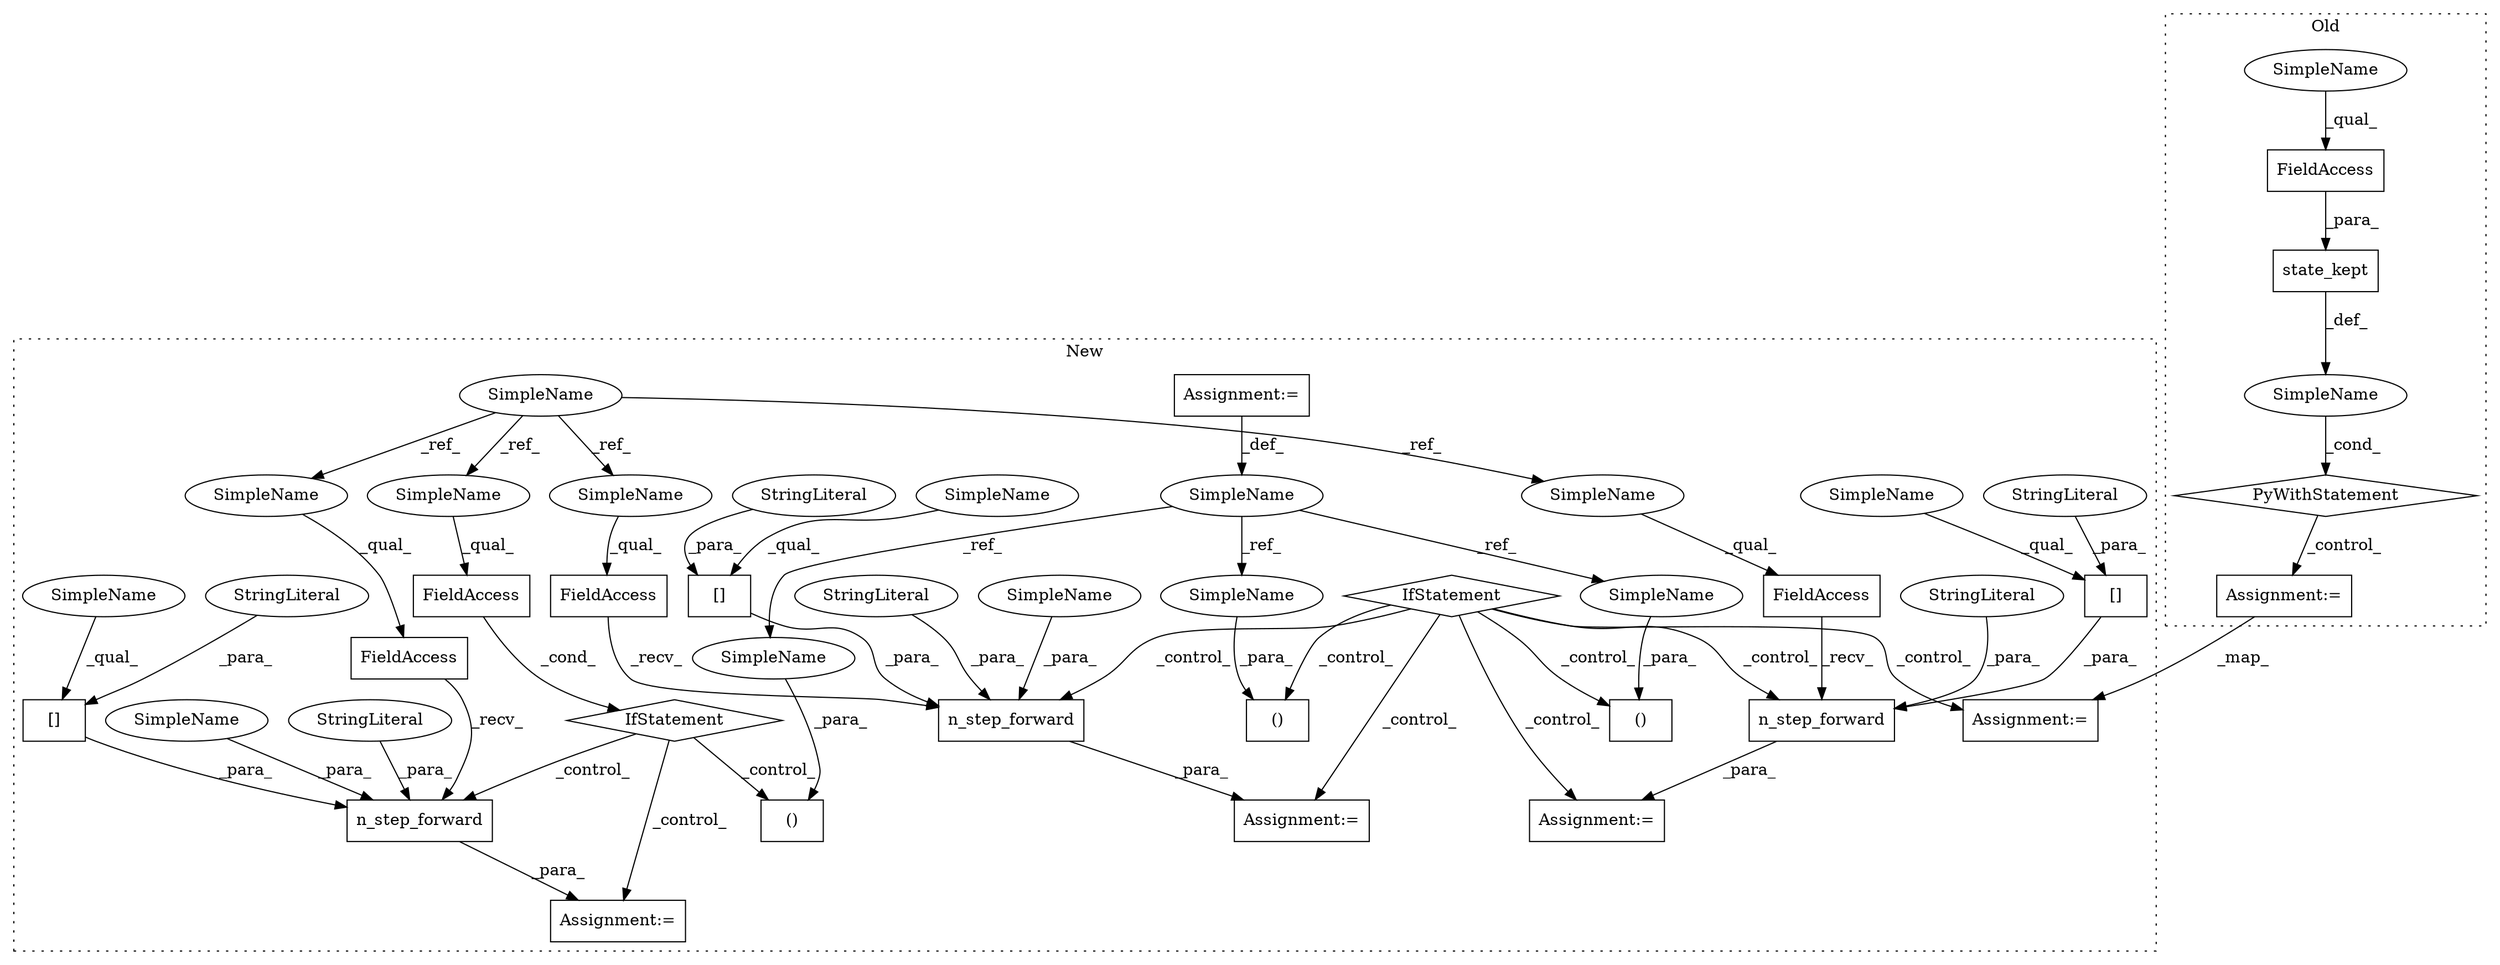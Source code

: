 digraph G {
subgraph cluster0 {
1 [label="state_kept" a="32" s="1355,1388" l="11,1" shape="box"];
3 [label="PyWithStatement" a="104" s="1345,1389" l="10,2" shape="diamond"];
14 [label="SimpleName" a="42" s="" l="" shape="ellipse"];
15 [label="Assignment:=" a="7" s="1417" l="1" shape="box"];
26 [label="FieldAccess" a="22" s="1366" l="22" shape="box"];
40 [label="SimpleName" a="42" s="1366" l="4" shape="ellipse"];
label = "Old";
style="dotted";
}
subgraph cluster1 {
2 [label="()" a="106" s="1614" l="30" shape="box"];
4 [label="IfStatement" a="25" s="1316,1334" l="4,2" shape="diamond"];
5 [label="n_step_forward" a="32" s="1530,1594" l="15,1" shape="box"];
6 [label="[]" a="2" s="1557,1584" l="10,1" shape="box"];
7 [label="StringLiteral" a="45" s="1567" l="17" shape="ellipse"];
8 [label="StringLiteral" a="45" s="1586" l="8" shape="ellipse"];
9 [label="FieldAccess" a="22" s="1512" l="17" shape="box"];
10 [label="[]" a="2" s="1423,1455" l="10,1" shape="box"];
11 [label="StringLiteral" a="45" s="1433" l="22" shape="ellipse"];
12 [label="Assignment:=" a="7" s="1510" l="2" shape="box"];
13 [label="()" a="106" s="1485" l="25" shape="box"];
16 [label="Assignment:=" a="7" s="1881" l="1" shape="box"];
17 [label="n_step_forward" a="32" s="1391,1465" l="15,1" shape="box"];
18 [label="StringLiteral" a="45" s="1457" l="8" shape="ellipse"];
19 [label="FieldAccess" a="22" s="1380" l="10" shape="box"];
20 [label="Assignment:=" a="7" s="1378" l="2" shape="box"];
21 [label="[]" a="2" s="1033,1060" l="10,1" shape="box"];
22 [label="n_step_forward" a="32" s="1006,1070" l="15,1" shape="box"];
23 [label="FieldAccess" a="22" s="944" l="14" shape="box"];
24 [label="()" a="106" s="975" l="18" shape="box"];
25 [label="FieldAccess" a="22" s="995" l="10" shape="box"];
27 [label="SimpleName" a="42" s="430" l="4" shape="ellipse"];
28 [label="IfStatement" a="25" s="940,958" l="4,2" shape="diamond"];
29 [label="Assignment:=" a="7" s="993" l="2" shape="box"];
30 [label="SimpleName" a="42" s="856" l="1" shape="ellipse"];
31 [label="Assignment:=" a="7" s="856" l="1" shape="box"];
32 [label="StringLiteral" a="45" s="1062" l="8" shape="ellipse"];
33 [label="StringLiteral" a="45" s="1043" l="17" shape="ellipse"];
34 [label="SimpleName" a="42" s="1021" l="11" shape="ellipse"];
35 [label="SimpleName" a="42" s="1545" l="11" shape="ellipse"];
36 [label="SimpleName" a="42" s="944" l="4" shape="ellipse"];
37 [label="SimpleName" a="42" s="995" l="4" shape="ellipse"];
38 [label="SimpleName" a="42" s="1512" l="4" shape="ellipse"];
39 [label="SimpleName" a="42" s="1380" l="4" shape="ellipse"];
41 [label="SimpleName" a="42" s="992" l="1" shape="ellipse"];
42 [label="SimpleName" a="42" s="1509" l="1" shape="ellipse"];
43 [label="SimpleName" a="42" s="1643" l="1" shape="ellipse"];
44 [label="SimpleName" a="42" s="1423" l="9" shape="ellipse"];
45 [label="SimpleName" a="42" s="1557" l="9" shape="ellipse"];
46 [label="SimpleName" a="42" s="1033" l="9" shape="ellipse"];
label = "New";
style="dotted";
}
1 -> 14 [label="_def_"];
3 -> 15 [label="_control_"];
4 -> 20 [label="_control_"];
4 -> 13 [label="_control_"];
4 -> 2 [label="_control_"];
4 -> 17 [label="_control_"];
4 -> 5 [label="_control_"];
4 -> 12 [label="_control_"];
4 -> 16 [label="_control_"];
5 -> 12 [label="_para_"];
6 -> 5 [label="_para_"];
7 -> 6 [label="_para_"];
8 -> 5 [label="_para_"];
9 -> 5 [label="_recv_"];
10 -> 17 [label="_para_"];
11 -> 10 [label="_para_"];
14 -> 3 [label="_cond_"];
15 -> 16 [label="_map_"];
17 -> 20 [label="_para_"];
18 -> 17 [label="_para_"];
19 -> 17 [label="_recv_"];
21 -> 22 [label="_para_"];
22 -> 29 [label="_para_"];
23 -> 28 [label="_cond_"];
25 -> 22 [label="_recv_"];
26 -> 1 [label="_para_"];
27 -> 38 [label="_ref_"];
27 -> 36 [label="_ref_"];
27 -> 37 [label="_ref_"];
27 -> 39 [label="_ref_"];
28 -> 29 [label="_control_"];
28 -> 24 [label="_control_"];
28 -> 22 [label="_control_"];
30 -> 41 [label="_ref_"];
30 -> 43 [label="_ref_"];
30 -> 42 [label="_ref_"];
31 -> 30 [label="_def_"];
32 -> 22 [label="_para_"];
33 -> 21 [label="_para_"];
34 -> 22 [label="_para_"];
35 -> 5 [label="_para_"];
36 -> 23 [label="_qual_"];
37 -> 25 [label="_qual_"];
38 -> 9 [label="_qual_"];
39 -> 19 [label="_qual_"];
40 -> 26 [label="_qual_"];
41 -> 24 [label="_para_"];
42 -> 13 [label="_para_"];
43 -> 2 [label="_para_"];
44 -> 10 [label="_qual_"];
45 -> 6 [label="_qual_"];
46 -> 21 [label="_qual_"];
}